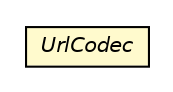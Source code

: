 #!/usr/local/bin/dot
#
# Class diagram 
# Generated by UMLGraph version R5_6-24-gf6e263 (http://www.umlgraph.org/)
#

digraph G {
	edge [fontname="Helvetica",fontsize=10,labelfontname="Helvetica",labelfontsize=10];
	node [fontname="Helvetica",fontsize=10,shape=plaintext];
	nodesep=0.25;
	ranksep=0.5;
	// io.reinert.requestor.uri.UrlCodec
	c37533 [label=<<table title="io.reinert.requestor.uri.UrlCodec" border="0" cellborder="1" cellspacing="0" cellpadding="2" port="p" bgcolor="lemonChiffon" href="./UrlCodec.html">
		<tr><td><table border="0" cellspacing="0" cellpadding="1">
<tr><td align="center" balign="center"><font face="Helvetica-Oblique"> UrlCodec </font></td></tr>
		</table></td></tr>
		</table>>, URL="./UrlCodec.html", fontname="Helvetica", fontcolor="black", fontsize=10.0];
}

